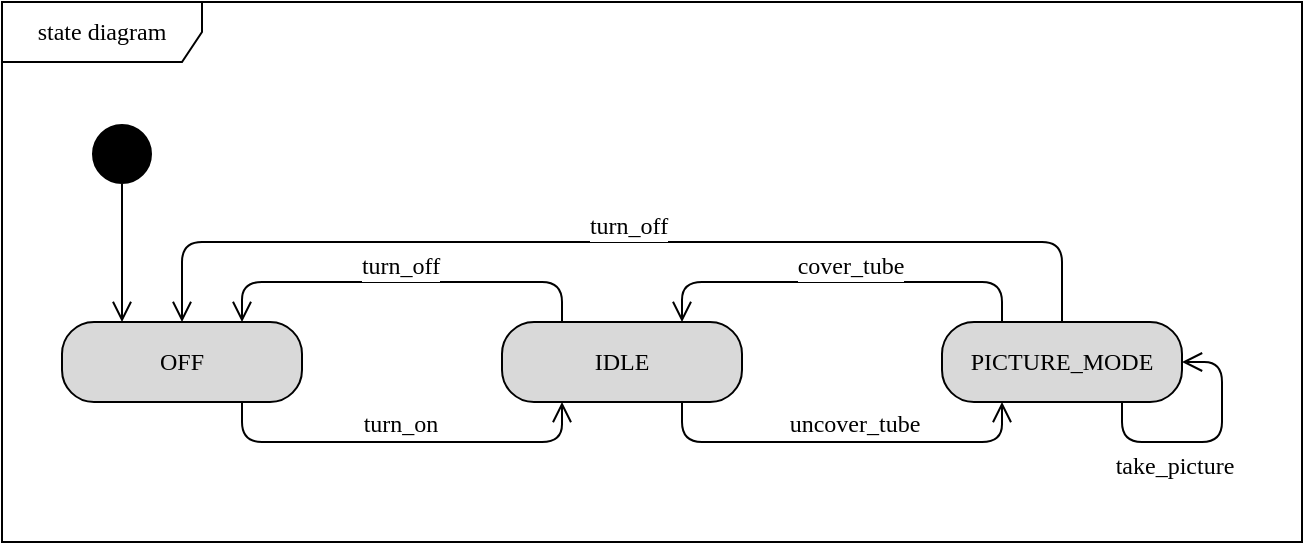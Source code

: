 <mxfile version="12.4.8" type="device"><diagram id="ATq3pdgUwTtizNbjkrE7" name="Page-1"><mxGraphModel dx="1170" dy="655" grid="1" gridSize="10" guides="1" tooltips="1" connect="1" arrows="1" fold="1" page="1" pageScale="1" pageWidth="1169" pageHeight="827" math="0" shadow="0" extFonts="IBM Plex Sans^https://fonts.googleapis.com/css?family=IBM+Plex+Sans"><root><mxCell id="0"/><mxCell id="1" parent="0"/><mxCell id="8b5DGs2DOJxjhsAVWjj0-1" value="" style="ellipse;html=1;shape=startState;fillColor=#000000;strokeColor=#000000;spacing=0;strokeWidth=8;" parent="1" vertex="1"><mxGeometry x="105" y="141" width="30" height="30" as="geometry"/></mxCell><mxCell id="8b5DGs2DOJxjhsAVWjj0-2" value="" style="edgeStyle=orthogonalEdgeStyle;html=1;verticalAlign=bottom;endArrow=open;endSize=8;strokeColor=#000000;entryX=0.25;entryY=0;entryDx=0;entryDy=0;" parent="1" source="8b5DGs2DOJxjhsAVWjj0-1" target="8b5DGs2DOJxjhsAVWjj0-3" edge="1"><mxGeometry relative="1" as="geometry"><mxPoint x="145" y="240" as="targetPoint"/><Array as="points"><mxPoint x="120" y="220"/><mxPoint x="120" y="220"/></Array></mxGeometry></mxCell><mxCell id="8b5DGs2DOJxjhsAVWjj0-3" value="OFF" style="rounded=1;whiteSpace=wrap;html=1;arcSize=40;fontColor=#000000;fillColor=#D9D9D9;strokeColor=#000000;fontFamily=IBM Plex Sans;" parent="1" vertex="1"><mxGeometry x="90" y="240" width="120" height="40" as="geometry"/></mxCell><mxCell id="8b5DGs2DOJxjhsAVWjj0-4" value="" style="edgeStyle=orthogonalEdgeStyle;html=1;verticalAlign=bottom;endArrow=open;endSize=8;strokeColor=#000000;exitX=0.75;exitY=1;exitDx=0;exitDy=0;entryX=0.25;entryY=1;entryDx=0;entryDy=0;" parent="1" source="8b5DGs2DOJxjhsAVWjj0-3" target="8b5DGs2DOJxjhsAVWjj0-5" edge="1"><mxGeometry relative="1" as="geometry"><mxPoint x="145" y="340" as="targetPoint"/><Array as="points"><mxPoint x="180" y="300"/><mxPoint x="340" y="300"/></Array></mxGeometry></mxCell><mxCell id="8b5DGs2DOJxjhsAVWjj0-5" value="IDLE" style="rounded=1;whiteSpace=wrap;html=1;arcSize=40;fontColor=#000000;fillColor=#D9D9D9;strokeColor=#000000;fontFamily=IBM Plex Sans;" parent="1" vertex="1"><mxGeometry x="310" y="240" width="120" height="40" as="geometry"/></mxCell><mxCell id="8b5DGs2DOJxjhsAVWjj0-6" value="PICTURE_MODE" style="rounded=1;whiteSpace=wrap;html=1;arcSize=40;fontColor=#000000;fillColor=#D9D9D9;strokeColor=#000000;fontFamily=IBM Plex Sans;" parent="1" vertex="1"><mxGeometry x="530" y="240" width="120" height="40" as="geometry"/></mxCell><mxCell id="8b5DGs2DOJxjhsAVWjj0-7" value="" style="edgeStyle=orthogonalEdgeStyle;html=1;verticalAlign=bottom;endArrow=none;endSize=8;strokeColor=#000000;exitX=0.75;exitY=0;exitDx=0;exitDy=0;entryX=0.25;entryY=0;entryDx=0;entryDy=0;startArrow=open;startFill=0;endFill=0;startSize=8;" parent="1" source="8b5DGs2DOJxjhsAVWjj0-3" target="8b5DGs2DOJxjhsAVWjj0-5" edge="1"><mxGeometry relative="1" as="geometry"><mxPoint x="335" y="220" as="targetPoint"/><mxPoint x="170" y="220" as="sourcePoint"/><Array as="points"><mxPoint x="180" y="220"/><mxPoint x="340" y="220"/></Array></mxGeometry></mxCell><mxCell id="8b5DGs2DOJxjhsAVWjj0-8" value="" style="edgeStyle=orthogonalEdgeStyle;html=1;verticalAlign=bottom;endArrow=open;endSize=8;strokeColor=#000000;exitX=0.75;exitY=1;exitDx=0;exitDy=0;entryX=0.25;entryY=1;entryDx=0;entryDy=0;rounded=1;" parent="1" source="8b5DGs2DOJxjhsAVWjj0-5" target="8b5DGs2DOJxjhsAVWjj0-6" edge="1"><mxGeometry relative="1" as="geometry"><mxPoint x="575" y="280" as="targetPoint"/><mxPoint x="410" y="280" as="sourcePoint"/><Array as="points"><mxPoint x="400" y="300"/><mxPoint x="560" y="300"/></Array></mxGeometry></mxCell><mxCell id="8b5DGs2DOJxjhsAVWjj0-9" value="" style="edgeStyle=orthogonalEdgeStyle;html=1;verticalAlign=bottom;endArrow=none;endSize=8;strokeColor=#000000;exitX=0.75;exitY=0;exitDx=0;exitDy=0;entryX=0.25;entryY=0;entryDx=0;entryDy=0;startArrow=open;startFill=0;endFill=0;startSize=8;" parent="1" source="8b5DGs2DOJxjhsAVWjj0-5" target="8b5DGs2DOJxjhsAVWjj0-6" edge="1"><mxGeometry relative="1" as="geometry"><mxPoint x="565" y="240" as="targetPoint"/><mxPoint x="400" y="240" as="sourcePoint"/><Array as="points"><mxPoint x="400" y="220"/><mxPoint x="560" y="220"/></Array></mxGeometry></mxCell><mxCell id="8b5DGs2DOJxjhsAVWjj0-10" value="" style="edgeStyle=orthogonalEdgeStyle;html=1;verticalAlign=bottom;endArrow=none;endSize=8;strokeColor=#000000;exitX=0.5;exitY=0;exitDx=0;exitDy=0;entryX=0.5;entryY=0;entryDx=0;entryDy=0;startArrow=open;startFill=0;endFill=0;startSize=8;" parent="1" source="8b5DGs2DOJxjhsAVWjj0-3" target="8b5DGs2DOJxjhsAVWjj0-6" edge="1"><mxGeometry relative="1" as="geometry"><mxPoint x="570" y="220" as="targetPoint"/><mxPoint x="410" y="220" as="sourcePoint"/><Array as="points"><mxPoint x="150" y="200"/><mxPoint x="590" y="200"/></Array></mxGeometry></mxCell><mxCell id="8b5DGs2DOJxjhsAVWjj0-12" value="turn_off" style="text;html=1;align=center;verticalAlign=middle;resizable=0;points=[];labelBackgroundColor=#ffffff;fontFamily=IBM Plex Sans;" parent="8b5DGs2DOJxjhsAVWjj0-10" vertex="1" connectable="0"><mxGeometry x="-0.051" relative="1" as="geometry"><mxPoint x="16" y="-8" as="offset"/></mxGeometry></mxCell><mxCell id="8b5DGs2DOJxjhsAVWjj0-11" value="" style="edgeStyle=orthogonalEdgeStyle;html=1;verticalAlign=bottom;endArrow=open;endSize=8;strokeColor=#000000;exitX=0.75;exitY=1;exitDx=0;exitDy=0;entryX=1;entryY=0.5;entryDx=0;entryDy=0;" parent="1" source="8b5DGs2DOJxjhsAVWjj0-6" target="8b5DGs2DOJxjhsAVWjj0-6" edge="1"><mxGeometry relative="1" as="geometry"><mxPoint x="750" y="300" as="targetPoint"/><mxPoint x="590" y="300" as="sourcePoint"/><Array as="points"><mxPoint x="620" y="300"/><mxPoint x="670" y="300"/><mxPoint x="670" y="260"/></Array></mxGeometry></mxCell><mxCell id="8b5DGs2DOJxjhsAVWjj0-13" value="turn_off" style="text;html=1;align=center;verticalAlign=middle;resizable=0;points=[];labelBackgroundColor=#ffffff;fontFamily=IBM Plex Sans;" parent="1" vertex="1" connectable="0"><mxGeometry x="242.997" y="220" as="geometry"><mxPoint x="16" y="-8" as="offset"/></mxGeometry></mxCell><mxCell id="8b5DGs2DOJxjhsAVWjj0-14" value="turn_on" style="text;html=1;align=center;verticalAlign=middle;resizable=0;points=[];labelBackgroundColor=#ffffff;fontFamily=IBM Plex Sans;" parent="1" vertex="1" connectable="0"><mxGeometry x="242.997" y="299" as="geometry"><mxPoint x="16" y="-8" as="offset"/></mxGeometry></mxCell><mxCell id="8b5DGs2DOJxjhsAVWjj0-15" value="uncover_tube" style="text;html=1;align=center;verticalAlign=middle;resizable=0;points=[];labelBackgroundColor=#ffffff;fontFamily=IBM Plex Sans;" parent="1" vertex="1" connectable="0"><mxGeometry x="469.997" y="299" as="geometry"><mxPoint x="16" y="-8" as="offset"/></mxGeometry></mxCell><mxCell id="8b5DGs2DOJxjhsAVWjj0-16" value="cover_tube" style="text;html=1;align=center;verticalAlign=middle;resizable=0;points=[];labelBackgroundColor=#ffffff;fontFamily=IBM Plex Sans;" parent="1" vertex="1" connectable="0"><mxGeometry x="467.997" y="220" as="geometry"><mxPoint x="16" y="-8" as="offset"/></mxGeometry></mxCell><mxCell id="8b5DGs2DOJxjhsAVWjj0-17" value="take_picture" style="text;html=1;align=center;verticalAlign=middle;resizable=0;points=[];labelBackgroundColor=#ffffff;fontFamily=IBM Plex Sans;" parent="1" vertex="1" connectable="0"><mxGeometry x="629.997" y="320" as="geometry"><mxPoint x="16" y="-8" as="offset"/></mxGeometry></mxCell><mxCell id="8b5DGs2DOJxjhsAVWjj0-18" value="state diagram" style="shape=umlFrame;whiteSpace=wrap;html=1;strokeColor=#000000;strokeWidth=1;fillColor=none;fontFamily=IBM Plex Sans;width=100;height=30;" parent="1" vertex="1"><mxGeometry x="60" y="80" width="650" height="270" as="geometry"/></mxCell></root></mxGraphModel></diagram></mxfile>